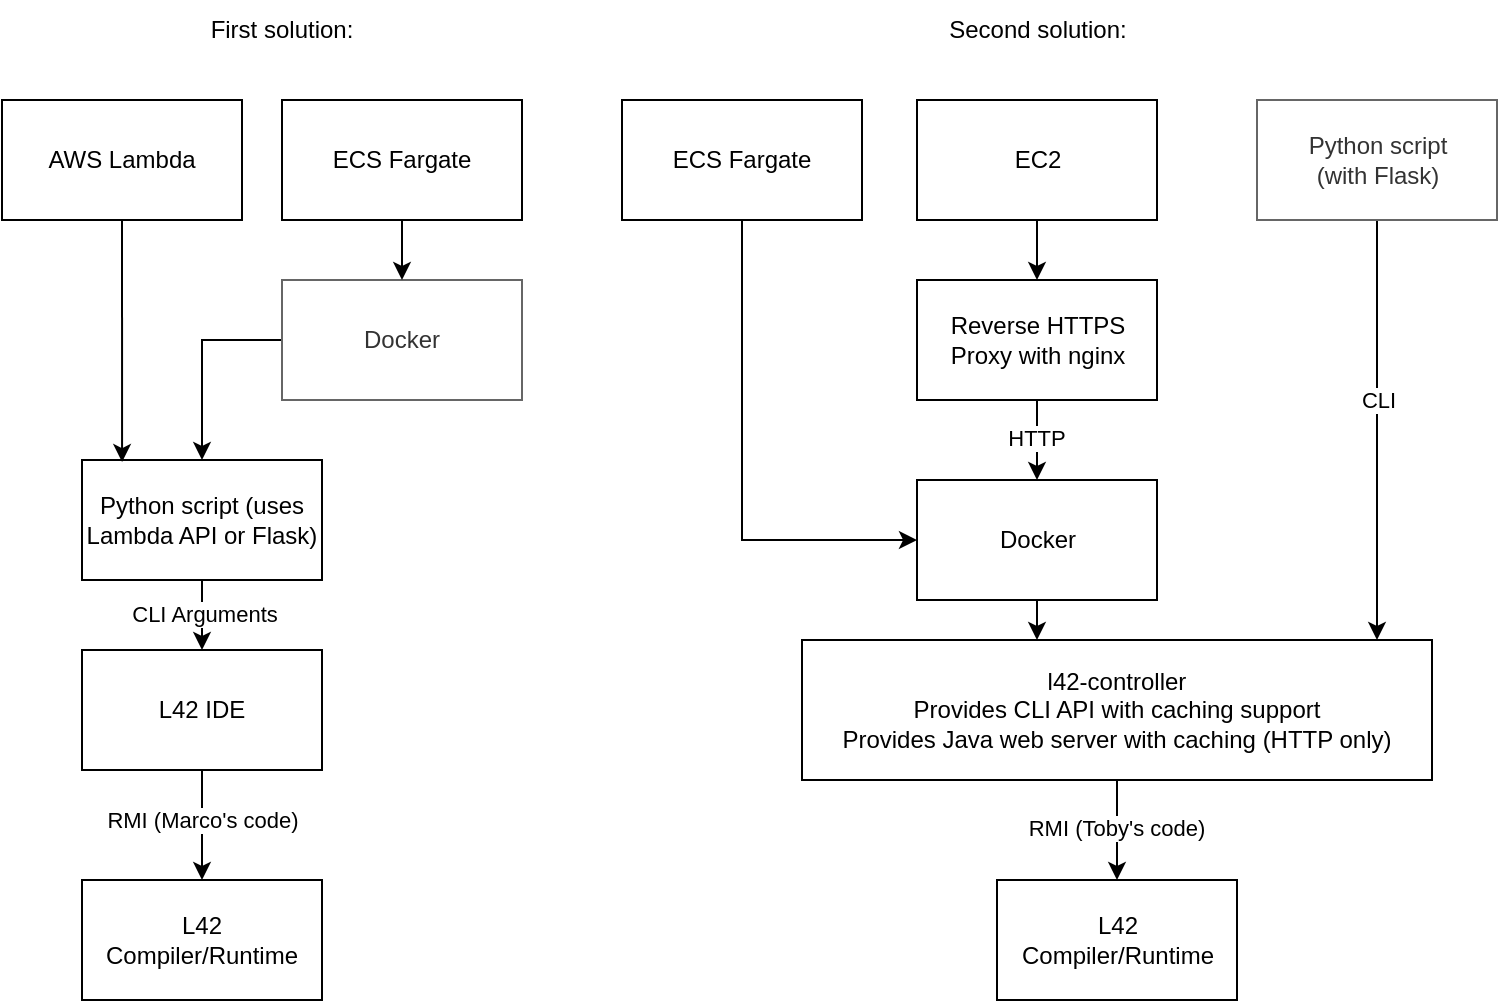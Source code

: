 <mxfile version="17.1.3" type="device"><diagram id="lxOfnfesavk_vbd6nDz3" name="Page-1"><mxGraphModel dx="946" dy="615" grid="1" gridSize="10" guides="1" tooltips="1" connect="1" arrows="1" fold="1" page="1" pageScale="1" pageWidth="850" pageHeight="1100" math="0" shadow="0"><root><mxCell id="0"/><mxCell id="1" parent="0"/><mxCell id="fp2LQUdZVXVku6u957s_-1" value="First solution:" style="text;html=1;strokeColor=none;fillColor=none;align=center;verticalAlign=middle;whiteSpace=wrap;rounded=0;" parent="1" vertex="1"><mxGeometry x="60" y="100" width="180" height="30" as="geometry"/></mxCell><mxCell id="fp2LQUdZVXVku6u957s_-5" style="edgeStyle=orthogonalEdgeStyle;rounded=0;orthogonalLoop=1;jettySize=auto;html=1;exitX=0.5;exitY=1;exitDx=0;exitDy=0;entryX=0.5;entryY=0;entryDx=0;entryDy=0;" parent="1" source="fp2LQUdZVXVku6u957s_-2" target="fp2LQUdZVXVku6u957s_-3" edge="1"><mxGeometry relative="1" as="geometry"/></mxCell><mxCell id="fp2LQUdZVXVku6u957s_-6" value="CLI Arguments" style="edgeLabel;html=1;align=center;verticalAlign=middle;resizable=0;points=[];" parent="fp2LQUdZVXVku6u957s_-5" vertex="1" connectable="0"><mxGeometry x="-0.067" y="1" relative="1" as="geometry"><mxPoint as="offset"/></mxGeometry></mxCell><mxCell id="fp2LQUdZVXVku6u957s_-2" value="Python script (uses Lambda API or Flask)" style="rounded=0;whiteSpace=wrap;html=1;" parent="1" vertex="1"><mxGeometry x="50" y="330" width="120" height="60" as="geometry"/></mxCell><mxCell id="fp2LQUdZVXVku6u957s_-8" style="edgeStyle=orthogonalEdgeStyle;rounded=0;orthogonalLoop=1;jettySize=auto;html=1;exitX=0.5;exitY=1;exitDx=0;exitDy=0;entryX=0.5;entryY=0;entryDx=0;entryDy=0;" parent="1" source="fp2LQUdZVXVku6u957s_-3" target="fp2LQUdZVXVku6u957s_-7" edge="1"><mxGeometry relative="1" as="geometry"/></mxCell><mxCell id="fp2LQUdZVXVku6u957s_-9" value="RMI (Marco's code)" style="edgeLabel;html=1;align=center;verticalAlign=middle;resizable=0;points=[];" parent="fp2LQUdZVXVku6u957s_-8" vertex="1" connectable="0"><mxGeometry x="0.086" y="2" relative="1" as="geometry"><mxPoint x="-2" y="-5" as="offset"/></mxGeometry></mxCell><mxCell id="fp2LQUdZVXVku6u957s_-3" value="L42 IDE" style="rounded=0;whiteSpace=wrap;html=1;" parent="1" vertex="1"><mxGeometry x="50" y="425" width="120" height="60" as="geometry"/></mxCell><mxCell id="fp2LQUdZVXVku6u957s_-7" value="L42 Compiler/Runtime" style="rounded=0;whiteSpace=wrap;html=1;" parent="1" vertex="1"><mxGeometry x="50" y="540" width="120" height="60" as="geometry"/></mxCell><mxCell id="fp2LQUdZVXVku6u957s_-11" style="edgeStyle=orthogonalEdgeStyle;rounded=0;orthogonalLoop=1;jettySize=auto;html=1;exitX=0;exitY=0.5;exitDx=0;exitDy=0;entryX=0.5;entryY=0;entryDx=0;entryDy=0;" parent="1" source="fp2LQUdZVXVku6u957s_-10" target="fp2LQUdZVXVku6u957s_-2" edge="1"><mxGeometry relative="1" as="geometry"/></mxCell><mxCell id="fp2LQUdZVXVku6u957s_-10" value="Docker" style="rounded=0;whiteSpace=wrap;html=1;fillColor=default;fontColor=#333333;strokeColor=#666666;" parent="1" vertex="1"><mxGeometry x="150" y="240" width="120" height="60" as="geometry"/></mxCell><mxCell id="fp2LQUdZVXVku6u957s_-12" value="Second solution:" style="text;html=1;strokeColor=none;fillColor=none;align=center;verticalAlign=middle;whiteSpace=wrap;rounded=0;" parent="1" vertex="1"><mxGeometry x="437.5" y="100" width="180" height="30" as="geometry"/></mxCell><mxCell id="fp2LQUdZVXVku6u957s_-13" value="L42 Compiler/Runtime" style="rounded=0;whiteSpace=wrap;html=1;" parent="1" vertex="1"><mxGeometry x="507.5" y="540" width="120" height="60" as="geometry"/></mxCell><mxCell id="fp2LQUdZVXVku6u957s_-15" style="edgeStyle=orthogonalEdgeStyle;rounded=0;orthogonalLoop=1;jettySize=auto;html=1;exitX=0.5;exitY=1;exitDx=0;exitDy=0;entryX=0.5;entryY=0;entryDx=0;entryDy=0;" parent="1" source="fp2LQUdZVXVku6u957s_-14" target="fp2LQUdZVXVku6u957s_-13" edge="1"><mxGeometry relative="1" as="geometry"/></mxCell><mxCell id="fp2LQUdZVXVku6u957s_-16" value="RMI (Toby's code)" style="edgeLabel;html=1;align=center;verticalAlign=middle;resizable=0;points=[];" parent="fp2LQUdZVXVku6u957s_-15" vertex="1" connectable="0"><mxGeometry x="-0.057" y="-1" relative="1" as="geometry"><mxPoint as="offset"/></mxGeometry></mxCell><mxCell id="fp2LQUdZVXVku6u957s_-14" value="&lt;div&gt;l42-controller&lt;/div&gt;&lt;div&gt;Provides CLI API with caching support&lt;br&gt;&lt;/div&gt;Provides Java web server with caching (HTTP only)" style="rounded=0;whiteSpace=wrap;html=1;" parent="1" vertex="1"><mxGeometry x="410" y="420" width="315" height="70" as="geometry"/></mxCell><mxCell id="fp2LQUdZVXVku6u957s_-19" style="edgeStyle=orthogonalEdgeStyle;rounded=0;orthogonalLoop=1;jettySize=auto;html=1;exitX=0.5;exitY=1;exitDx=0;exitDy=0;" parent="1" source="fp2LQUdZVXVku6u957s_-18" edge="1"><mxGeometry relative="1" as="geometry"><mxPoint x="697.5" y="420" as="targetPoint"/></mxGeometry></mxCell><mxCell id="fp2LQUdZVXVku6u957s_-20" value="CLI" style="edgeLabel;html=1;align=center;verticalAlign=middle;resizable=0;points=[];" parent="fp2LQUdZVXVku6u957s_-19" vertex="1" connectable="0"><mxGeometry x="-0.125" y="2" relative="1" as="geometry"><mxPoint x="-2" y="-2" as="offset"/></mxGeometry></mxCell><mxCell id="fp2LQUdZVXVku6u957s_-18" value="&lt;div&gt;Python script&lt;/div&gt;&lt;div&gt;(with Flask)&lt;/div&gt;" style="rounded=0;whiteSpace=wrap;html=1;fillColor=default;fontColor=#333333;strokeColor=#666666;" parent="1" vertex="1"><mxGeometry x="637.5" y="150" width="120" height="60" as="geometry"/></mxCell><mxCell id="jPO7ncBWCQbkdflL3I0e-2" style="edgeStyle=orthogonalEdgeStyle;rounded=0;orthogonalLoop=1;jettySize=auto;html=1;exitX=0.5;exitY=1;exitDx=0;exitDy=0;entryX=0.373;entryY=0;entryDx=0;entryDy=0;entryPerimeter=0;" edge="1" parent="1" source="jPO7ncBWCQbkdflL3I0e-1" target="fp2LQUdZVXVku6u957s_-14"><mxGeometry relative="1" as="geometry"/></mxCell><mxCell id="jPO7ncBWCQbkdflL3I0e-1" value="Docker" style="rounded=0;whiteSpace=wrap;html=1;" vertex="1" parent="1"><mxGeometry x="467.5" y="340" width="120" height="60" as="geometry"/></mxCell><mxCell id="jPO7ncBWCQbkdflL3I0e-4" style="edgeStyle=orthogonalEdgeStyle;rounded=0;orthogonalLoop=1;jettySize=auto;html=1;exitX=0.5;exitY=1;exitDx=0;exitDy=0;entryX=0.5;entryY=0;entryDx=0;entryDy=0;" edge="1" parent="1" source="jPO7ncBWCQbkdflL3I0e-3" target="jPO7ncBWCQbkdflL3I0e-1"><mxGeometry relative="1" as="geometry"/></mxCell><mxCell id="jPO7ncBWCQbkdflL3I0e-5" value="HTTP" style="edgeLabel;html=1;align=center;verticalAlign=middle;resizable=0;points=[];" vertex="1" connectable="0" parent="jPO7ncBWCQbkdflL3I0e-4"><mxGeometry x="-0.08" y="-1" relative="1" as="geometry"><mxPoint as="offset"/></mxGeometry></mxCell><mxCell id="jPO7ncBWCQbkdflL3I0e-3" value="Reverse HTTPS Proxy with nginx" style="rounded=0;whiteSpace=wrap;html=1;fillColor=default;" vertex="1" parent="1"><mxGeometry x="467.5" y="240" width="120" height="60" as="geometry"/></mxCell><mxCell id="jPO7ncBWCQbkdflL3I0e-8" style="edgeStyle=orthogonalEdgeStyle;rounded=0;orthogonalLoop=1;jettySize=auto;html=1;exitX=0.5;exitY=1;exitDx=0;exitDy=0;entryX=0.5;entryY=0;entryDx=0;entryDy=0;" edge="1" parent="1" source="jPO7ncBWCQbkdflL3I0e-7" target="jPO7ncBWCQbkdflL3I0e-3"><mxGeometry relative="1" as="geometry"/></mxCell><mxCell id="jPO7ncBWCQbkdflL3I0e-7" value="EC2" style="rounded=0;whiteSpace=wrap;html=1;fillColor=default;" vertex="1" parent="1"><mxGeometry x="467.5" y="150" width="120" height="60" as="geometry"/></mxCell><mxCell id="jPO7ncBWCQbkdflL3I0e-10" style="edgeStyle=orthogonalEdgeStyle;rounded=0;orthogonalLoop=1;jettySize=auto;html=1;exitX=0.5;exitY=1;exitDx=0;exitDy=0;entryX=0.167;entryY=0.017;entryDx=0;entryDy=0;entryPerimeter=0;" edge="1" parent="1" source="jPO7ncBWCQbkdflL3I0e-9" target="fp2LQUdZVXVku6u957s_-2"><mxGeometry relative="1" as="geometry"/></mxCell><mxCell id="jPO7ncBWCQbkdflL3I0e-9" value="AWS Lambda" style="rounded=0;whiteSpace=wrap;html=1;fillColor=default;" vertex="1" parent="1"><mxGeometry x="10" y="150" width="120" height="60" as="geometry"/></mxCell><mxCell id="jPO7ncBWCQbkdflL3I0e-12" style="edgeStyle=orthogonalEdgeStyle;rounded=0;orthogonalLoop=1;jettySize=auto;html=1;exitX=0.5;exitY=1;exitDx=0;exitDy=0;entryX=0.5;entryY=0;entryDx=0;entryDy=0;" edge="1" parent="1" source="jPO7ncBWCQbkdflL3I0e-11" target="fp2LQUdZVXVku6u957s_-10"><mxGeometry relative="1" as="geometry"/></mxCell><mxCell id="jPO7ncBWCQbkdflL3I0e-11" value="ECS Fargate" style="rounded=0;whiteSpace=wrap;html=1;fillColor=default;" vertex="1" parent="1"><mxGeometry x="150" y="150" width="120" height="60" as="geometry"/></mxCell><mxCell id="jPO7ncBWCQbkdflL3I0e-14" style="edgeStyle=orthogonalEdgeStyle;rounded=0;orthogonalLoop=1;jettySize=auto;html=1;exitX=0.5;exitY=1;exitDx=0;exitDy=0;entryX=0;entryY=0.5;entryDx=0;entryDy=0;" edge="1" parent="1" source="jPO7ncBWCQbkdflL3I0e-13" target="jPO7ncBWCQbkdflL3I0e-1"><mxGeometry relative="1" as="geometry"/></mxCell><mxCell id="jPO7ncBWCQbkdflL3I0e-13" value="ECS Fargate" style="rounded=0;whiteSpace=wrap;html=1;fillColor=default;" vertex="1" parent="1"><mxGeometry x="320" y="150" width="120" height="60" as="geometry"/></mxCell></root></mxGraphModel></diagram></mxfile>